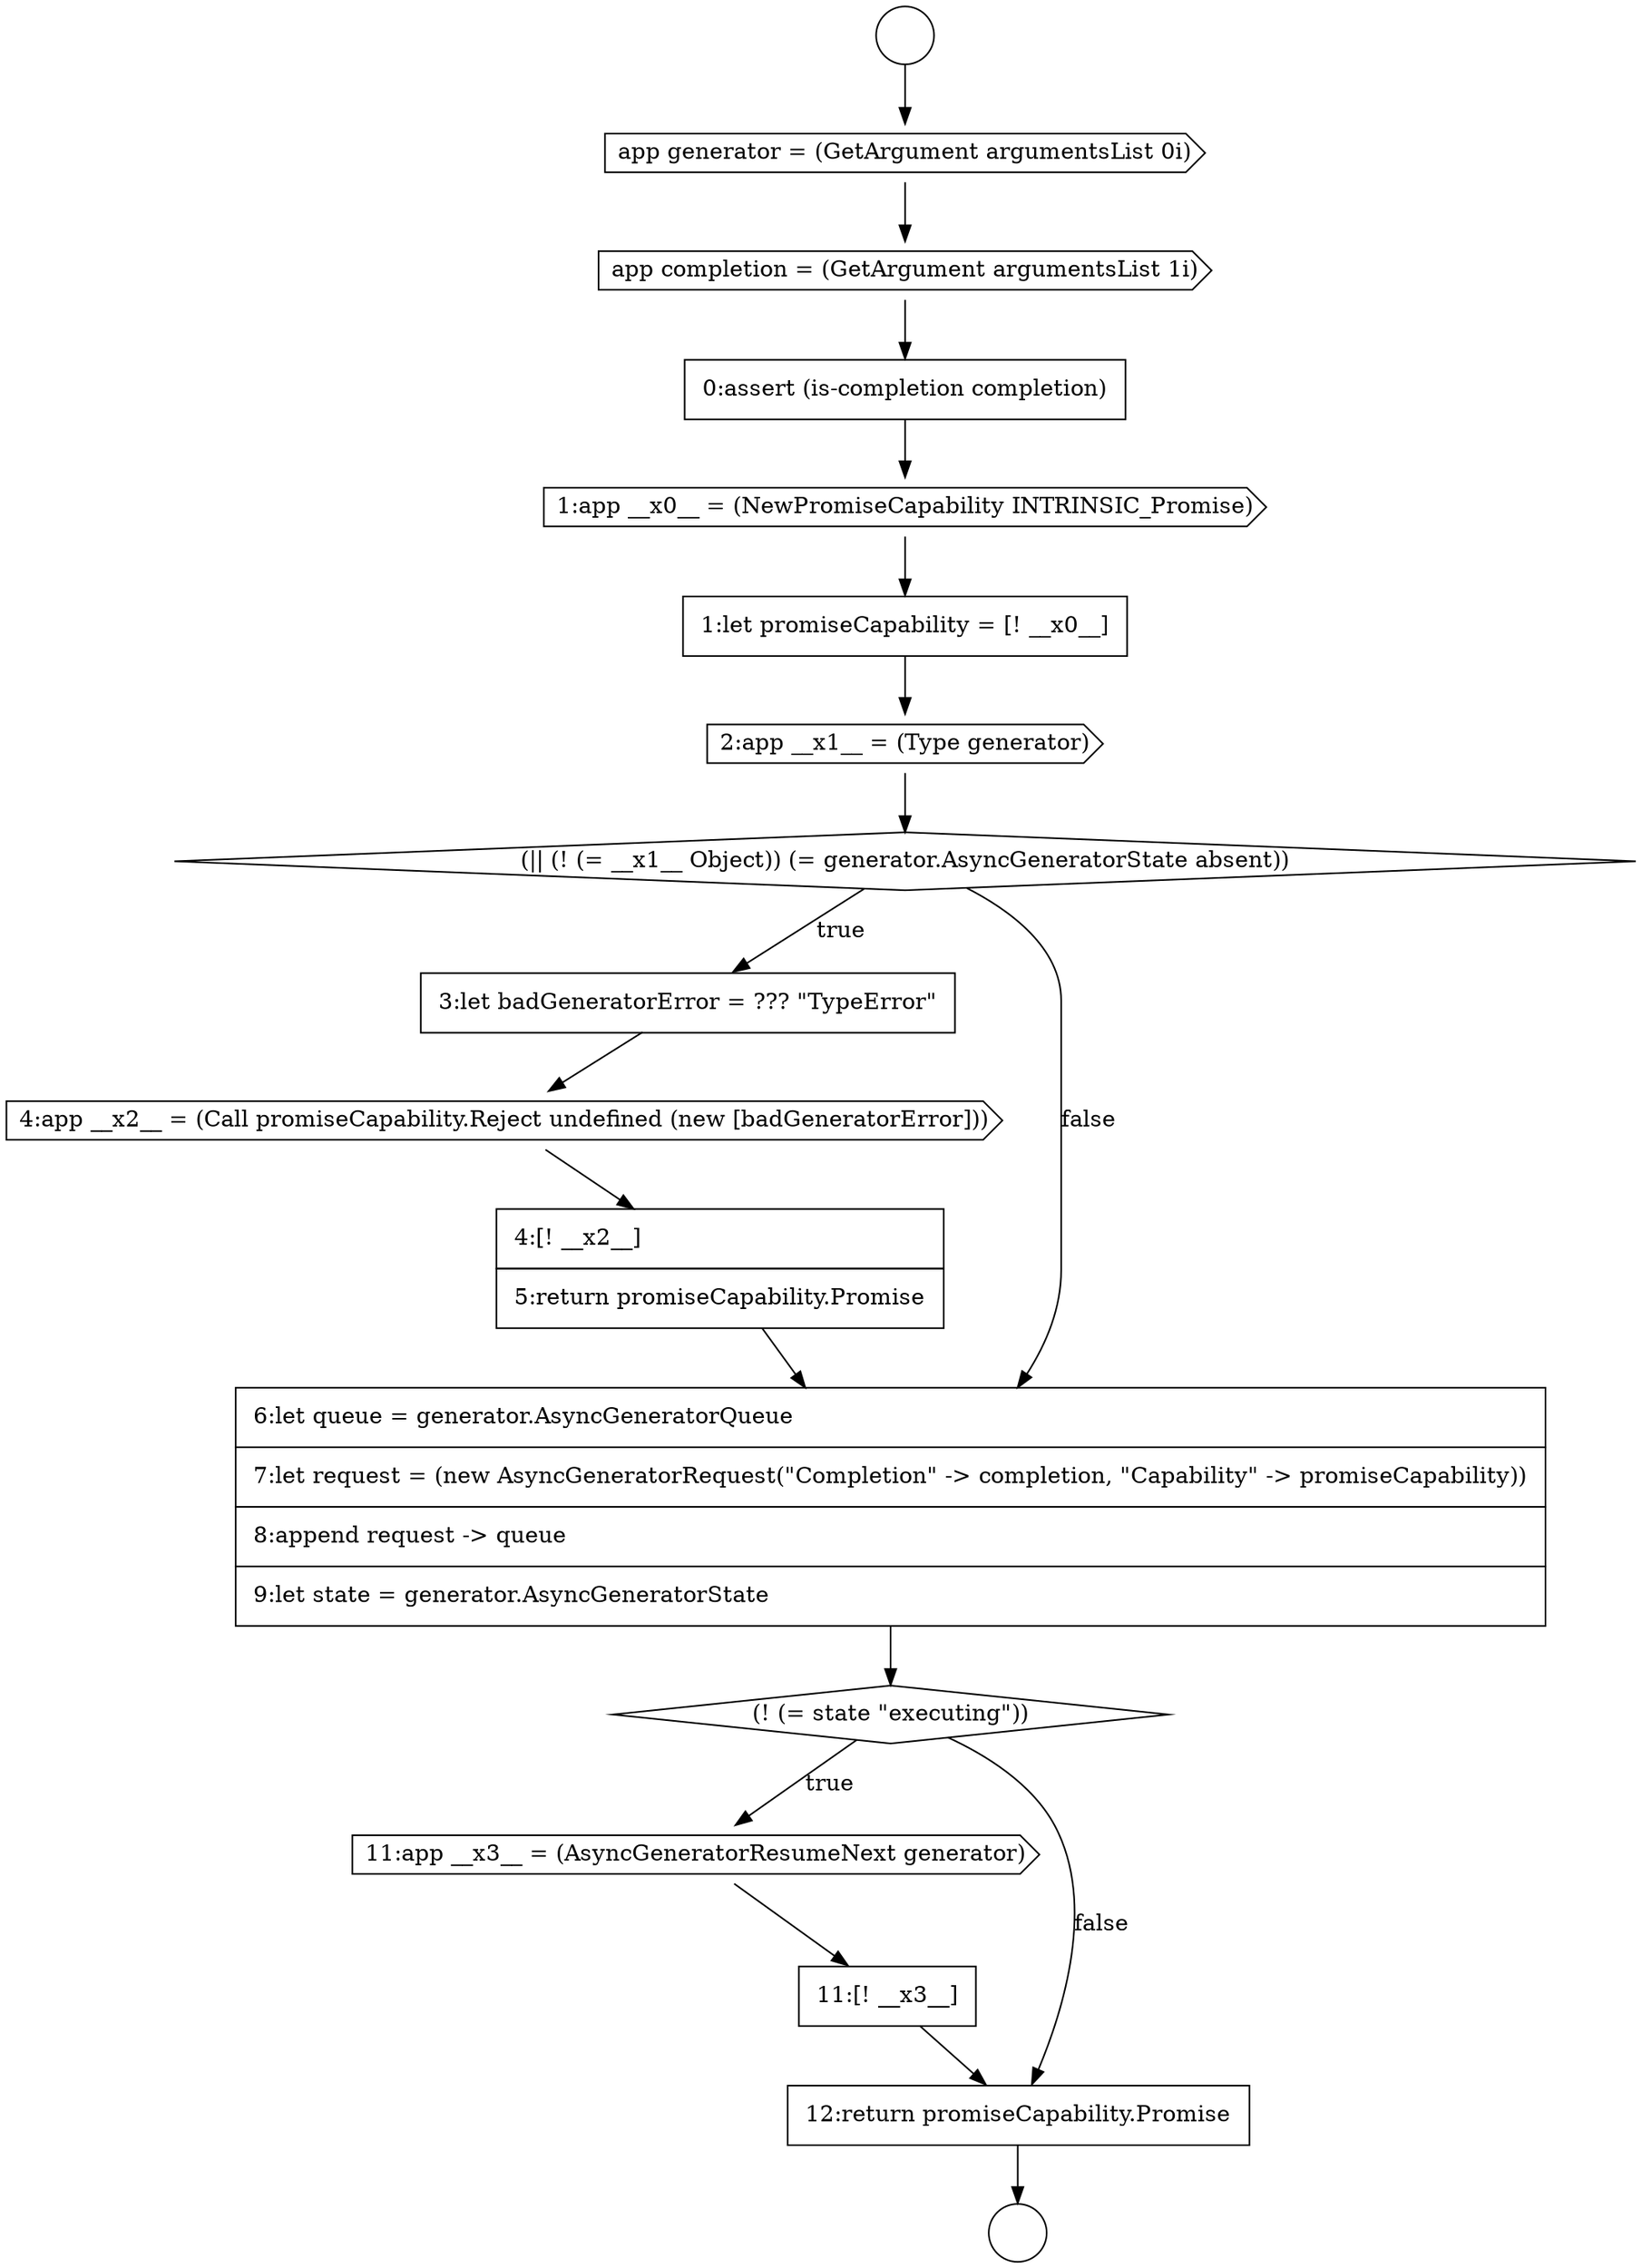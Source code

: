 digraph {
  node0 [shape=circle label=" " color="black" fillcolor="white" style=filled]
  node5 [shape=cds, label=<<font color="black">1:app __x0__ = (NewPromiseCapability INTRINSIC_Promise)</font>> color="black" fillcolor="white" style=filled]
  node10 [shape=cds, label=<<font color="black">4:app __x2__ = (Call promiseCapability.Reject undefined (new [badGeneratorError]))</font>> color="black" fillcolor="white" style=filled]
  node14 [shape=cds, label=<<font color="black">11:app __x3__ = (AsyncGeneratorResumeNext generator)</font>> color="black" fillcolor="white" style=filled]
  node1 [shape=circle label=" " color="black" fillcolor="white" style=filled]
  node6 [shape=none, margin=0, label=<<font color="black">
    <table border="0" cellborder="1" cellspacing="0" cellpadding="10">
      <tr><td align="left">1:let promiseCapability = [! __x0__]</td></tr>
    </table>
  </font>> color="black" fillcolor="white" style=filled]
  node9 [shape=none, margin=0, label=<<font color="black">
    <table border="0" cellborder="1" cellspacing="0" cellpadding="10">
      <tr><td align="left">3:let badGeneratorError = ??? &quot;TypeError&quot;</td></tr>
    </table>
  </font>> color="black" fillcolor="white" style=filled]
  node13 [shape=diamond, label=<<font color="black">(! (= state &quot;executing&quot;))</font>> color="black" fillcolor="white" style=filled]
  node2 [shape=cds, label=<<font color="black">app generator = (GetArgument argumentsList 0i)</font>> color="black" fillcolor="white" style=filled]
  node12 [shape=none, margin=0, label=<<font color="black">
    <table border="0" cellborder="1" cellspacing="0" cellpadding="10">
      <tr><td align="left">6:let queue = generator.AsyncGeneratorQueue</td></tr>
      <tr><td align="left">7:let request = (new AsyncGeneratorRequest(&quot;Completion&quot; -&gt; completion, &quot;Capability&quot; -&gt; promiseCapability))</td></tr>
      <tr><td align="left">8:append request -&gt; queue</td></tr>
      <tr><td align="left">9:let state = generator.AsyncGeneratorState</td></tr>
    </table>
  </font>> color="black" fillcolor="white" style=filled]
  node7 [shape=cds, label=<<font color="black">2:app __x1__ = (Type generator)</font>> color="black" fillcolor="white" style=filled]
  node3 [shape=cds, label=<<font color="black">app completion = (GetArgument argumentsList 1i)</font>> color="black" fillcolor="white" style=filled]
  node16 [shape=none, margin=0, label=<<font color="black">
    <table border="0" cellborder="1" cellspacing="0" cellpadding="10">
      <tr><td align="left">12:return promiseCapability.Promise</td></tr>
    </table>
  </font>> color="black" fillcolor="white" style=filled]
  node11 [shape=none, margin=0, label=<<font color="black">
    <table border="0" cellborder="1" cellspacing="0" cellpadding="10">
      <tr><td align="left">4:[! __x2__]</td></tr>
      <tr><td align="left">5:return promiseCapability.Promise</td></tr>
    </table>
  </font>> color="black" fillcolor="white" style=filled]
  node8 [shape=diamond, label=<<font color="black">(|| (! (= __x1__ Object)) (= generator.AsyncGeneratorState absent))</font>> color="black" fillcolor="white" style=filled]
  node4 [shape=none, margin=0, label=<<font color="black">
    <table border="0" cellborder="1" cellspacing="0" cellpadding="10">
      <tr><td align="left">0:assert (is-completion completion)</td></tr>
    </table>
  </font>> color="black" fillcolor="white" style=filled]
  node15 [shape=none, margin=0, label=<<font color="black">
    <table border="0" cellborder="1" cellspacing="0" cellpadding="10">
      <tr><td align="left">11:[! __x3__]</td></tr>
    </table>
  </font>> color="black" fillcolor="white" style=filled]
  node7 -> node8 [ color="black"]
  node8 -> node9 [label=<<font color="black">true</font>> color="black"]
  node8 -> node12 [label=<<font color="black">false</font>> color="black"]
  node11 -> node12 [ color="black"]
  node12 -> node13 [ color="black"]
  node0 -> node2 [ color="black"]
  node9 -> node10 [ color="black"]
  node14 -> node15 [ color="black"]
  node10 -> node11 [ color="black"]
  node4 -> node5 [ color="black"]
  node5 -> node6 [ color="black"]
  node16 -> node1 [ color="black"]
  node3 -> node4 [ color="black"]
  node2 -> node3 [ color="black"]
  node15 -> node16 [ color="black"]
  node13 -> node14 [label=<<font color="black">true</font>> color="black"]
  node13 -> node16 [label=<<font color="black">false</font>> color="black"]
  node6 -> node7 [ color="black"]
}
